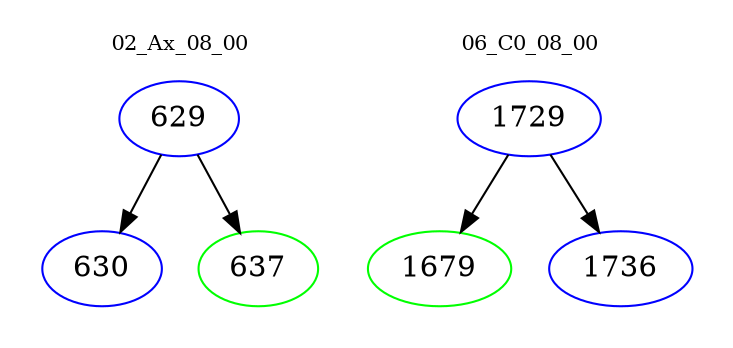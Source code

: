 digraph{
subgraph cluster_0 {
color = white
label = "02_Ax_08_00";
fontsize=10;
T0_629 [label="629", color="blue"]
T0_629 -> T0_630 [color="black"]
T0_630 [label="630", color="blue"]
T0_629 -> T0_637 [color="black"]
T0_637 [label="637", color="green"]
}
subgraph cluster_1 {
color = white
label = "06_C0_08_00";
fontsize=10;
T1_1729 [label="1729", color="blue"]
T1_1729 -> T1_1679 [color="black"]
T1_1679 [label="1679", color="green"]
T1_1729 -> T1_1736 [color="black"]
T1_1736 [label="1736", color="blue"]
}
}
